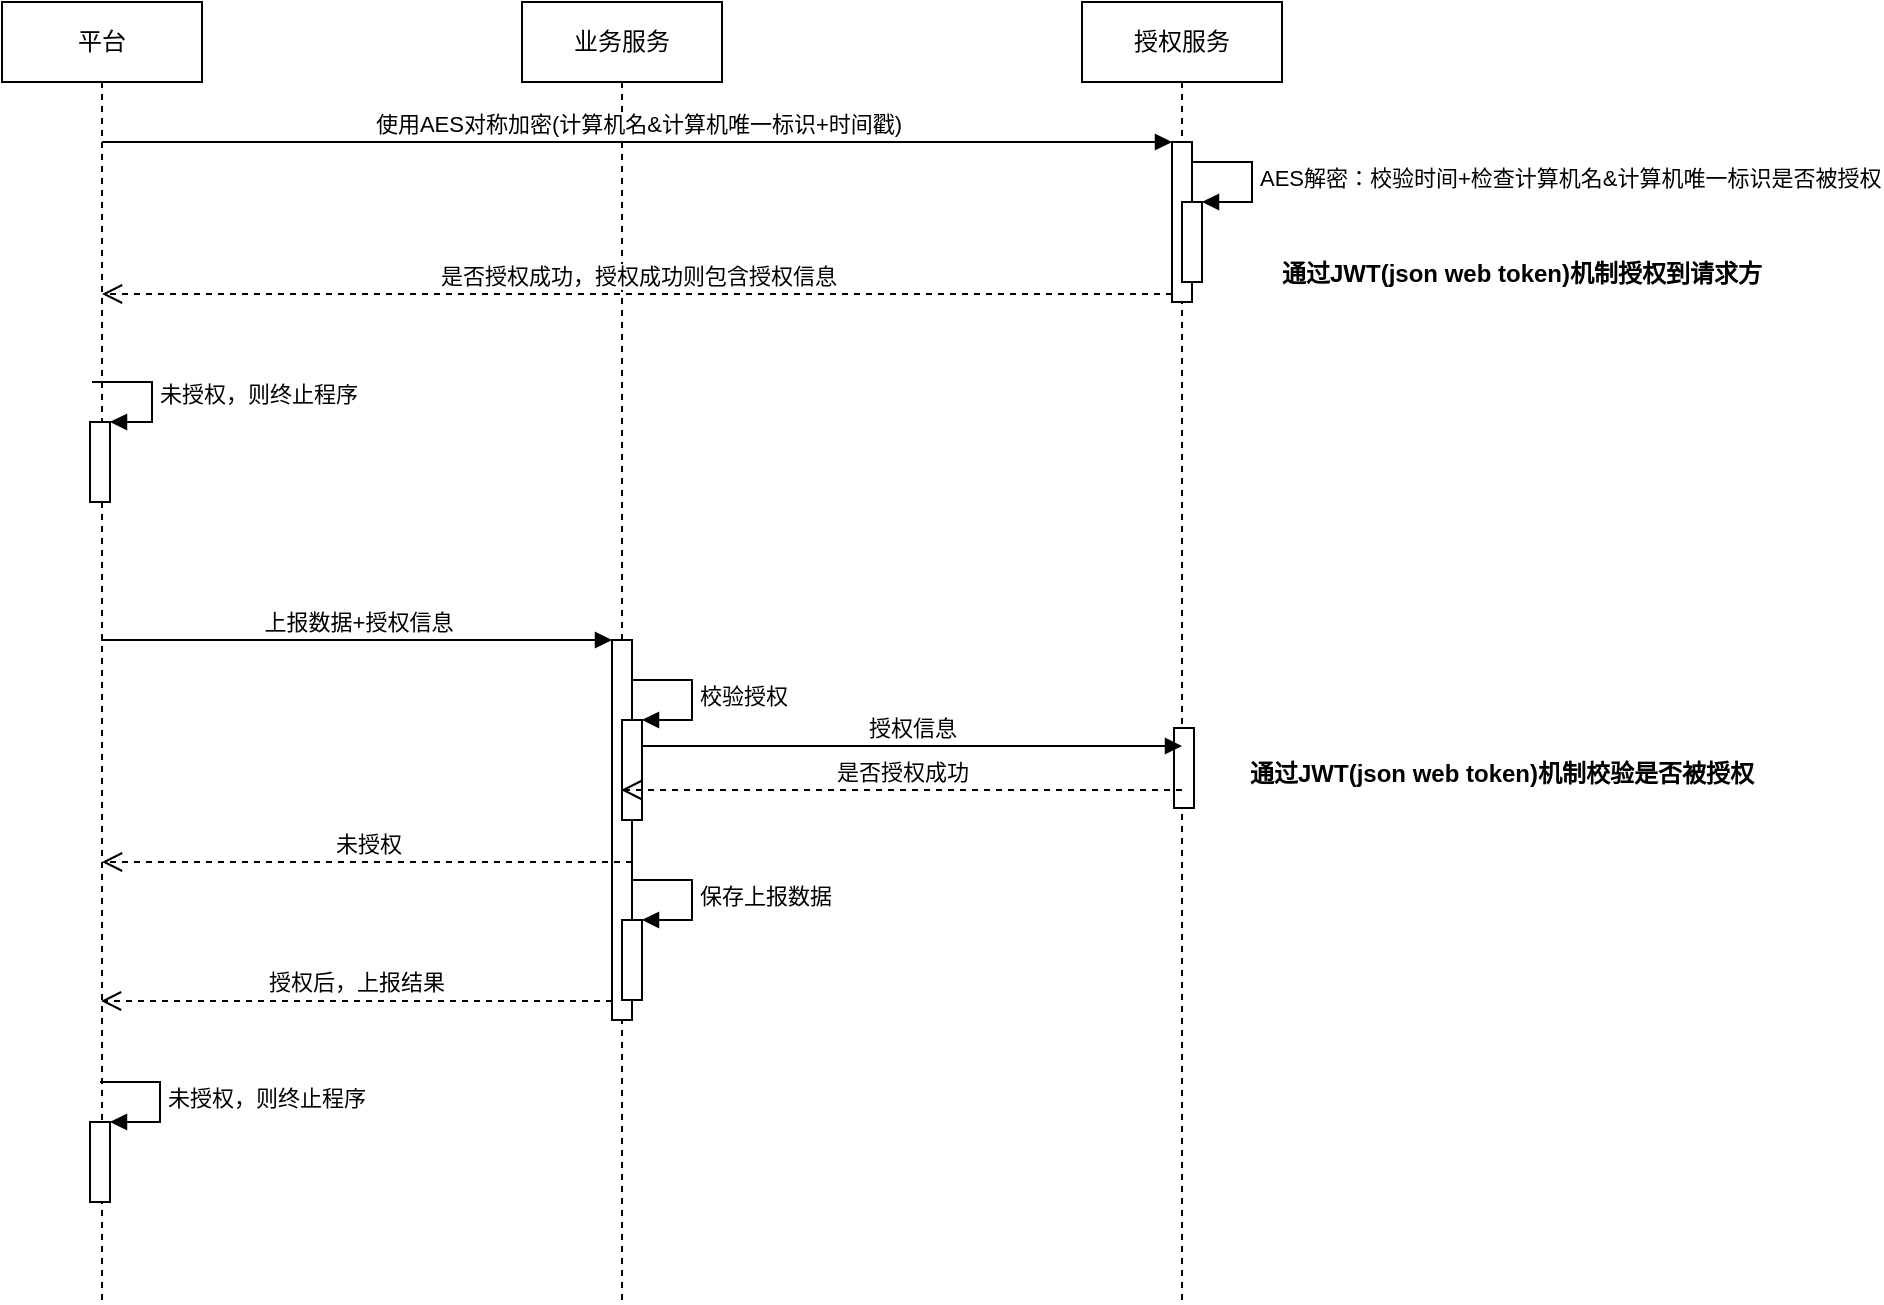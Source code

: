 <mxfile version="20.2.3" type="device"><diagram id="z6ebGcEL6UEkHgIDAzbB" name="第 1 页"><mxGraphModel dx="1890" dy="763" grid="1" gridSize="10" guides="1" tooltips="1" connect="1" arrows="1" fold="1" page="1" pageScale="1" pageWidth="750" pageHeight="6000" math="0" shadow="0"><root><mxCell id="0"/><mxCell id="1" parent="0"/><mxCell id="jdC3IM9hNCfYp865IpBk-1" value="平台" style="shape=umlLifeline;perimeter=lifelinePerimeter;whiteSpace=wrap;html=1;container=1;collapsible=0;recursiveResize=0;outlineConnect=0;" vertex="1" parent="1"><mxGeometry x="-180" y="40" width="100" height="650" as="geometry"/></mxCell><mxCell id="jdC3IM9hNCfYp865IpBk-21" value="" style="html=1;points=[];perimeter=orthogonalPerimeter;" vertex="1" parent="jdC3IM9hNCfYp865IpBk-1"><mxGeometry x="44" y="210" width="10" height="40" as="geometry"/></mxCell><mxCell id="jdC3IM9hNCfYp865IpBk-22" value="未授权，则终止程序" style="edgeStyle=orthogonalEdgeStyle;html=1;align=left;spacingLeft=2;endArrow=block;rounded=0;entryX=1;entryY=0;" edge="1" target="jdC3IM9hNCfYp865IpBk-21" parent="jdC3IM9hNCfYp865IpBk-1"><mxGeometry relative="1" as="geometry"><mxPoint x="45" y="190" as="sourcePoint"/><Array as="points"><mxPoint x="75" y="190"/></Array></mxGeometry></mxCell><mxCell id="jdC3IM9hNCfYp865IpBk-23" value="" style="html=1;points=[];perimeter=orthogonalPerimeter;" vertex="1" parent="jdC3IM9hNCfYp865IpBk-1"><mxGeometry x="44" y="560" width="10" height="40" as="geometry"/></mxCell><mxCell id="jdC3IM9hNCfYp865IpBk-24" value="未授权，则终止程序" style="edgeStyle=orthogonalEdgeStyle;html=1;align=left;spacingLeft=2;endArrow=block;rounded=0;entryX=1;entryY=0;" edge="1" parent="jdC3IM9hNCfYp865IpBk-1" target="jdC3IM9hNCfYp865IpBk-23"><mxGeometry relative="1" as="geometry"><mxPoint x="49" y="540" as="sourcePoint"/><Array as="points"><mxPoint x="79" y="540"/></Array></mxGeometry></mxCell><mxCell id="jdC3IM9hNCfYp865IpBk-2" value="授权服务" style="shape=umlLifeline;perimeter=lifelinePerimeter;whiteSpace=wrap;html=1;container=1;collapsible=0;recursiveResize=0;outlineConnect=0;" vertex="1" parent="1"><mxGeometry x="360" y="40" width="100" height="650" as="geometry"/></mxCell><mxCell id="jdC3IM9hNCfYp865IpBk-4" value="" style="html=1;points=[];perimeter=orthogonalPerimeter;" vertex="1" parent="jdC3IM9hNCfYp865IpBk-2"><mxGeometry x="45" y="70" width="10" height="80" as="geometry"/></mxCell><mxCell id="jdC3IM9hNCfYp865IpBk-7" value="" style="html=1;points=[];perimeter=orthogonalPerimeter;" vertex="1" parent="jdC3IM9hNCfYp865IpBk-2"><mxGeometry x="50" y="100" width="10" height="40" as="geometry"/></mxCell><mxCell id="jdC3IM9hNCfYp865IpBk-8" value="AES解密：校验时间+检查计算机名&amp;amp;计算机唯一标识是否被授权" style="edgeStyle=orthogonalEdgeStyle;html=1;align=left;spacingLeft=2;endArrow=block;rounded=0;entryX=1;entryY=0;" edge="1" target="jdC3IM9hNCfYp865IpBk-7" parent="jdC3IM9hNCfYp865IpBk-2"><mxGeometry relative="1" as="geometry"><mxPoint x="55" y="80" as="sourcePoint"/><Array as="points"><mxPoint x="85" y="80"/></Array></mxGeometry></mxCell><mxCell id="jdC3IM9hNCfYp865IpBk-16" value="" style="html=1;points=[];perimeter=orthogonalPerimeter;" vertex="1" parent="jdC3IM9hNCfYp865IpBk-2"><mxGeometry x="46" y="363" width="10" height="40" as="geometry"/></mxCell><mxCell id="jdC3IM9hNCfYp865IpBk-3" value="业务服务" style="shape=umlLifeline;perimeter=lifelinePerimeter;whiteSpace=wrap;html=1;container=1;collapsible=0;recursiveResize=0;outlineConnect=0;" vertex="1" parent="1"><mxGeometry x="80" y="40" width="100" height="650" as="geometry"/></mxCell><mxCell id="jdC3IM9hNCfYp865IpBk-11" value="" style="html=1;points=[];perimeter=orthogonalPerimeter;" vertex="1" parent="jdC3IM9hNCfYp865IpBk-3"><mxGeometry x="45" y="319" width="10" height="190" as="geometry"/></mxCell><mxCell id="jdC3IM9hNCfYp865IpBk-14" value="" style="html=1;points=[];perimeter=orthogonalPerimeter;" vertex="1" parent="jdC3IM9hNCfYp865IpBk-3"><mxGeometry x="50" y="359" width="10" height="50" as="geometry"/></mxCell><mxCell id="jdC3IM9hNCfYp865IpBk-15" value="校验授权" style="edgeStyle=orthogonalEdgeStyle;html=1;align=left;spacingLeft=2;endArrow=block;rounded=0;entryX=1;entryY=0;" edge="1" target="jdC3IM9hNCfYp865IpBk-14" parent="jdC3IM9hNCfYp865IpBk-3"><mxGeometry relative="1" as="geometry"><mxPoint x="55" y="339" as="sourcePoint"/><Array as="points"><mxPoint x="85" y="339"/></Array></mxGeometry></mxCell><mxCell id="jdC3IM9hNCfYp865IpBk-19" value="" style="html=1;points=[];perimeter=orthogonalPerimeter;" vertex="1" parent="jdC3IM9hNCfYp865IpBk-3"><mxGeometry x="50" y="459" width="10" height="40" as="geometry"/></mxCell><mxCell id="jdC3IM9hNCfYp865IpBk-20" value="保存上报数据" style="edgeStyle=orthogonalEdgeStyle;html=1;align=left;spacingLeft=2;endArrow=block;rounded=0;entryX=1;entryY=0;" edge="1" target="jdC3IM9hNCfYp865IpBk-19" parent="jdC3IM9hNCfYp865IpBk-3"><mxGeometry relative="1" as="geometry"><mxPoint x="55" y="439" as="sourcePoint"/><Array as="points"><mxPoint x="85" y="439"/></Array></mxGeometry></mxCell><mxCell id="jdC3IM9hNCfYp865IpBk-5" value="使用AES对称加密(计算机名&amp;amp;计算机唯一标识+时间戳)" style="html=1;verticalAlign=bottom;endArrow=block;entryX=0;entryY=0;rounded=0;" edge="1" target="jdC3IM9hNCfYp865IpBk-4" parent="1" source="jdC3IM9hNCfYp865IpBk-1"><mxGeometry relative="1" as="geometry"><mxPoint x="255" y="110" as="sourcePoint"/></mxGeometry></mxCell><mxCell id="jdC3IM9hNCfYp865IpBk-6" value="是否授权成功，授权成功则包含授权信息" style="html=1;verticalAlign=bottom;endArrow=open;dashed=1;endSize=8;exitX=0;exitY=0.95;rounded=0;" edge="1" source="jdC3IM9hNCfYp865IpBk-4" parent="1" target="jdC3IM9hNCfYp865IpBk-1"><mxGeometry relative="1" as="geometry"><mxPoint x="255" y="186" as="targetPoint"/></mxGeometry></mxCell><mxCell id="jdC3IM9hNCfYp865IpBk-10" value="通过JWT(json web token)机制授权到请求方" style="text;align=center;fontStyle=1;verticalAlign=middle;spacingLeft=3;spacingRight=3;strokeColor=none;rotatable=0;points=[[0,0.5],[1,0.5]];portConstraint=eastwest;" vertex="1" parent="1"><mxGeometry x="420" y="160" width="320" height="30" as="geometry"/></mxCell><mxCell id="jdC3IM9hNCfYp865IpBk-12" value="上报数据+授权信息" style="html=1;verticalAlign=bottom;endArrow=block;entryX=0;entryY=0;rounded=0;" edge="1" target="jdC3IM9hNCfYp865IpBk-11" parent="1"><mxGeometry relative="1" as="geometry"><mxPoint x="-130.5" y="359.0" as="sourcePoint"/></mxGeometry></mxCell><mxCell id="jdC3IM9hNCfYp865IpBk-13" value="授权后，上报结果" style="html=1;verticalAlign=bottom;endArrow=open;dashed=1;endSize=8;exitX=0;exitY=0.95;rounded=0;" edge="1" source="jdC3IM9hNCfYp865IpBk-11" parent="1"><mxGeometry relative="1" as="geometry"><mxPoint x="-130.5" y="539.5" as="targetPoint"/></mxGeometry></mxCell><mxCell id="jdC3IM9hNCfYp865IpBk-18" value="是否授权成功" style="html=1;verticalAlign=bottom;endArrow=open;dashed=1;endSize=8;exitX=0;exitY=0.95;rounded=0;" edge="1" parent="1"><mxGeometry relative="1" as="geometry"><mxPoint x="129.5" y="434" as="targetPoint"/><mxPoint x="410" y="434" as="sourcePoint"/></mxGeometry></mxCell><mxCell id="jdC3IM9hNCfYp865IpBk-17" value="授权信息" style="html=1;verticalAlign=bottom;endArrow=block;entryX=0;entryY=0;rounded=0;" edge="1" parent="1"><mxGeometry relative="1" as="geometry"><mxPoint x="140" y="412" as="sourcePoint"/><mxPoint x="410" y="412" as="targetPoint"/></mxGeometry></mxCell><mxCell id="jdC3IM9hNCfYp865IpBk-25" value="未授权" style="html=1;verticalAlign=bottom;endArrow=open;dashed=1;endSize=8;exitX=0;exitY=0.95;rounded=0;" edge="1" parent="1" target="jdC3IM9hNCfYp865IpBk-1"><mxGeometry relative="1" as="geometry"><mxPoint x="-120.5" y="470.0" as="targetPoint"/><mxPoint x="135" y="470.0" as="sourcePoint"/></mxGeometry></mxCell><mxCell id="jdC3IM9hNCfYp865IpBk-26" value="通过JWT(json web token)机制校验是否被授权" style="text;align=center;fontStyle=1;verticalAlign=middle;spacingLeft=3;spacingRight=3;strokeColor=none;rotatable=0;points=[[0,0.5],[1,0.5]];portConstraint=eastwest;" vertex="1" parent="1"><mxGeometry x="410" y="410" width="320" height="30" as="geometry"/></mxCell></root></mxGraphModel></diagram></mxfile>